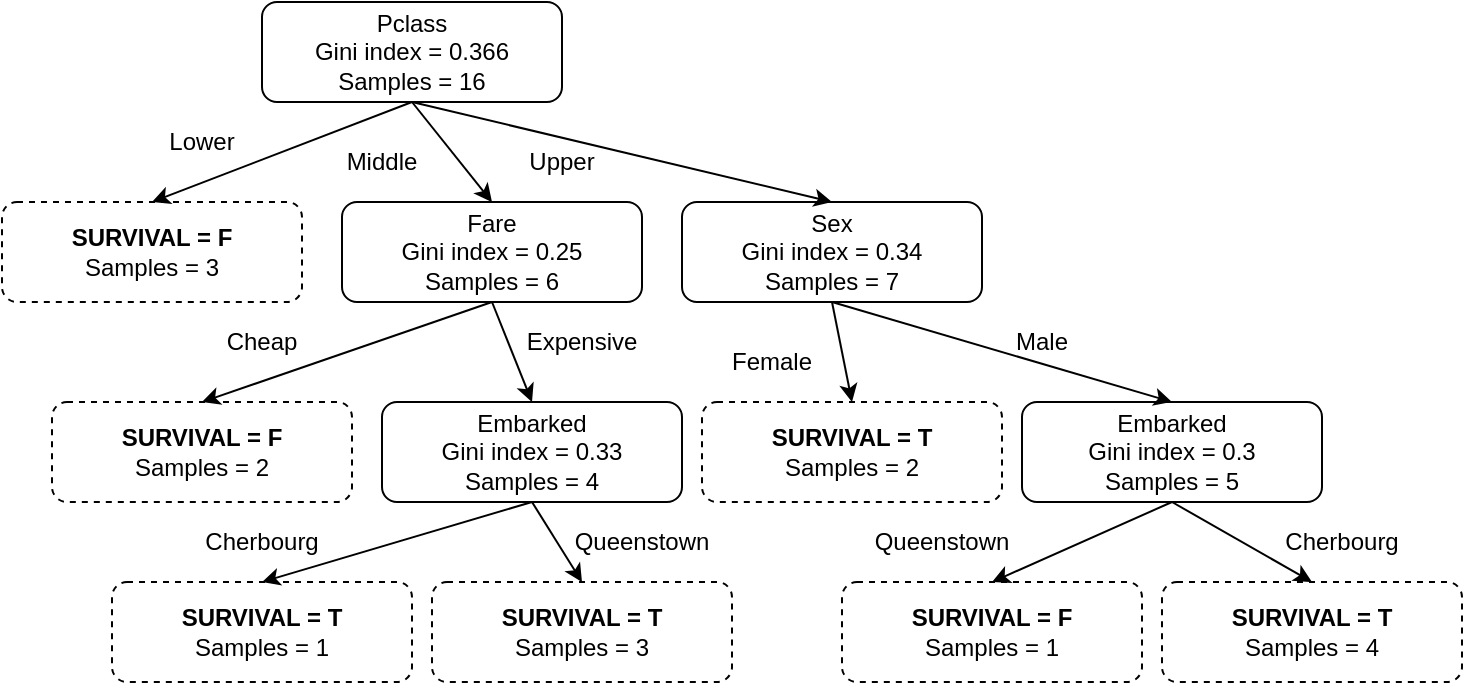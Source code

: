 <mxfile version="14.4.3" type="device"><diagram id="RorG5CTd-TRmkQbzr0Tp" name="Page-1"><mxGraphModel dx="946" dy="556" grid="1" gridSize="10" guides="1" tooltips="1" connect="1" arrows="1" fold="1" page="1" pageScale="1" pageWidth="850" pageHeight="1100" math="0" shadow="0"><root><mxCell id="0"/><mxCell id="1" parent="0"/><mxCell id="hfhvBXsfaU-fCaeUosNV-1" value="&lt;div&gt;Pclass&lt;/div&gt;&lt;div&gt;Gini index = 0.366&lt;/div&gt;&lt;div&gt;Samples = 16&lt;br&gt;&lt;/div&gt;" style="rounded=1;whiteSpace=wrap;html=1;" vertex="1" parent="1"><mxGeometry x="160" y="40" width="150" height="50" as="geometry"/></mxCell><mxCell id="hfhvBXsfaU-fCaeUosNV-2" value="&lt;div&gt;&lt;b&gt;SURVIVAL = F&lt;/b&gt;&lt;br&gt;&lt;/div&gt;&lt;div&gt;Samples = 3&lt;/div&gt;" style="rounded=1;whiteSpace=wrap;html=1;dashed=1;" vertex="1" parent="1"><mxGeometry x="30" y="140" width="150" height="50" as="geometry"/></mxCell><mxCell id="hfhvBXsfaU-fCaeUosNV-3" value="" style="endArrow=classic;html=1;exitX=0.5;exitY=1;exitDx=0;exitDy=0;entryX=0.5;entryY=0;entryDx=0;entryDy=0;" edge="1" parent="1" source="hfhvBXsfaU-fCaeUosNV-1" target="hfhvBXsfaU-fCaeUosNV-2"><mxGeometry width="50" height="50" relative="1" as="geometry"><mxPoint x="220" y="320" as="sourcePoint"/><mxPoint x="270" y="270" as="targetPoint"/></mxGeometry></mxCell><mxCell id="hfhvBXsfaU-fCaeUosNV-4" value="Lower" style="text;html=1;strokeColor=none;fillColor=none;align=center;verticalAlign=middle;whiteSpace=wrap;rounded=0;" vertex="1" parent="1"><mxGeometry x="110" y="100" width="40" height="20" as="geometry"/></mxCell><mxCell id="hfhvBXsfaU-fCaeUosNV-5" value="&lt;div&gt;Fare&lt;br&gt;&lt;/div&gt;&lt;div&gt;Gini index = 0.25&lt;br&gt;&lt;/div&gt;&lt;div&gt;Samples = 6&lt;br&gt;&lt;/div&gt;" style="rounded=1;whiteSpace=wrap;html=1;" vertex="1" parent="1"><mxGeometry x="200" y="140" width="150" height="50" as="geometry"/></mxCell><mxCell id="hfhvBXsfaU-fCaeUosNV-6" value="Sex&lt;div&gt;Gini index = 0.34&lt;br&gt;&lt;/div&gt;&lt;div&gt;Samples = 7&lt;/div&gt;" style="rounded=1;whiteSpace=wrap;html=1;" vertex="1" parent="1"><mxGeometry x="370" y="140" width="150" height="50" as="geometry"/></mxCell><mxCell id="hfhvBXsfaU-fCaeUosNV-7" value="" style="endArrow=classic;html=1;exitX=0.5;exitY=1;exitDx=0;exitDy=0;entryX=0.5;entryY=0;entryDx=0;entryDy=0;" edge="1" parent="1" source="hfhvBXsfaU-fCaeUosNV-1" target="hfhvBXsfaU-fCaeUosNV-5"><mxGeometry width="50" height="50" relative="1" as="geometry"><mxPoint x="245" y="100" as="sourcePoint"/><mxPoint x="115" y="150" as="targetPoint"/></mxGeometry></mxCell><mxCell id="hfhvBXsfaU-fCaeUosNV-8" value="" style="endArrow=classic;html=1;exitX=0.5;exitY=1;exitDx=0;exitDy=0;entryX=0.5;entryY=0;entryDx=0;entryDy=0;" edge="1" parent="1" source="hfhvBXsfaU-fCaeUosNV-1" target="hfhvBXsfaU-fCaeUosNV-6"><mxGeometry width="50" height="50" relative="1" as="geometry"><mxPoint x="255" y="110" as="sourcePoint"/><mxPoint x="125" y="160" as="targetPoint"/></mxGeometry></mxCell><mxCell id="hfhvBXsfaU-fCaeUosNV-9" value="Middle" style="text;html=1;strokeColor=none;fillColor=none;align=center;verticalAlign=middle;whiteSpace=wrap;rounded=0;" vertex="1" parent="1"><mxGeometry x="200" y="110" width="40" height="20" as="geometry"/></mxCell><mxCell id="hfhvBXsfaU-fCaeUosNV-10" value="Upper" style="text;html=1;strokeColor=none;fillColor=none;align=center;verticalAlign=middle;whiteSpace=wrap;rounded=0;" vertex="1" parent="1"><mxGeometry x="290" y="110" width="40" height="20" as="geometry"/></mxCell><mxCell id="hfhvBXsfaU-fCaeUosNV-11" value="&lt;div&gt;&lt;b&gt;SURVIVAL = F&lt;/b&gt;&lt;br&gt;&lt;/div&gt;&lt;div&gt;Samples = 2&lt;br&gt;&lt;/div&gt;" style="rounded=1;whiteSpace=wrap;html=1;dashed=1;" vertex="1" parent="1"><mxGeometry x="55" y="240" width="150" height="50" as="geometry"/></mxCell><mxCell id="hfhvBXsfaU-fCaeUosNV-12" value="Embarked&lt;div&gt;Gini index = 0.33&lt;br&gt;&lt;/div&gt;&lt;div&gt;Samples = 4&lt;br&gt;&lt;/div&gt;" style="rounded=1;whiteSpace=wrap;html=1;" vertex="1" parent="1"><mxGeometry x="220" y="240" width="150" height="50" as="geometry"/></mxCell><mxCell id="hfhvBXsfaU-fCaeUosNV-13" value="" style="endArrow=classic;html=1;entryX=0.5;entryY=0;entryDx=0;entryDy=0;exitX=0.5;exitY=1;exitDx=0;exitDy=0;" edge="1" parent="1" source="hfhvBXsfaU-fCaeUosNV-5" target="hfhvBXsfaU-fCaeUosNV-11"><mxGeometry width="50" height="50" relative="1" as="geometry"><mxPoint x="280" y="190" as="sourcePoint"/><mxPoint x="150" y="240" as="targetPoint"/></mxGeometry></mxCell><mxCell id="hfhvBXsfaU-fCaeUosNV-14" value="Cheap" style="text;html=1;strokeColor=none;fillColor=none;align=center;verticalAlign=middle;whiteSpace=wrap;rounded=0;" vertex="1" parent="1"><mxGeometry x="140" y="200" width="40" height="20" as="geometry"/></mxCell><mxCell id="hfhvBXsfaU-fCaeUosNV-15" value="" style="endArrow=classic;html=1;entryX=0.5;entryY=0;entryDx=0;entryDy=0;exitX=0.5;exitY=1;exitDx=0;exitDy=0;" edge="1" parent="1" source="hfhvBXsfaU-fCaeUosNV-5" target="hfhvBXsfaU-fCaeUosNV-12"><mxGeometry width="50" height="50" relative="1" as="geometry"><mxPoint x="290" y="200" as="sourcePoint"/><mxPoint x="140" y="250" as="targetPoint"/></mxGeometry></mxCell><mxCell id="hfhvBXsfaU-fCaeUosNV-16" value="Expensive" style="text;html=1;strokeColor=none;fillColor=none;align=center;verticalAlign=middle;whiteSpace=wrap;rounded=0;" vertex="1" parent="1"><mxGeometry x="300" y="200" width="40" height="20" as="geometry"/></mxCell><mxCell id="hfhvBXsfaU-fCaeUosNV-17" value="&lt;b&gt;SURVIVAL = T&lt;/b&gt;&lt;br&gt;&lt;div&gt;Samples = 1&lt;br&gt;&lt;/div&gt;" style="rounded=1;whiteSpace=wrap;html=1;dashed=1;" vertex="1" parent="1"><mxGeometry x="85" y="330" width="150" height="50" as="geometry"/></mxCell><mxCell id="hfhvBXsfaU-fCaeUosNV-18" value="&lt;b&gt;SURVIVAL = T&lt;/b&gt;&lt;br&gt;&lt;div&gt;Samples = 3&lt;br&gt;&lt;/div&gt;" style="rounded=1;whiteSpace=wrap;html=1;dashed=1;" vertex="1" parent="1"><mxGeometry x="245" y="330" width="150" height="50" as="geometry"/></mxCell><mxCell id="hfhvBXsfaU-fCaeUosNV-19" value="" style="endArrow=classic;html=1;entryX=0.5;entryY=0;entryDx=0;entryDy=0;exitX=0.5;exitY=1;exitDx=0;exitDy=0;" edge="1" parent="1" source="hfhvBXsfaU-fCaeUosNV-12" target="hfhvBXsfaU-fCaeUosNV-17"><mxGeometry width="50" height="50" relative="1" as="geometry"><mxPoint x="275" y="290" as="sourcePoint"/><mxPoint x="130" y="340" as="targetPoint"/></mxGeometry></mxCell><mxCell id="hfhvBXsfaU-fCaeUosNV-20" value="" style="endArrow=classic;html=1;entryX=0.5;entryY=0;entryDx=0;entryDy=0;exitX=0.5;exitY=1;exitDx=0;exitDy=0;" edge="1" parent="1" source="hfhvBXsfaU-fCaeUosNV-12" target="hfhvBXsfaU-fCaeUosNV-18"><mxGeometry width="50" height="50" relative="1" as="geometry"><mxPoint x="295" y="210" as="sourcePoint"/><mxPoint x="150" y="260" as="targetPoint"/></mxGeometry></mxCell><mxCell id="hfhvBXsfaU-fCaeUosNV-21" value="Cherbourg" style="text;html=1;strokeColor=none;fillColor=none;align=center;verticalAlign=middle;whiteSpace=wrap;rounded=0;" vertex="1" parent="1"><mxGeometry x="140" y="300" width="40" height="20" as="geometry"/></mxCell><mxCell id="hfhvBXsfaU-fCaeUosNV-22" value="Queenstown" style="text;html=1;strokeColor=none;fillColor=none;align=center;verticalAlign=middle;whiteSpace=wrap;rounded=0;" vertex="1" parent="1"><mxGeometry x="330" y="300" width="40" height="20" as="geometry"/></mxCell><mxCell id="hfhvBXsfaU-fCaeUosNV-23" value="&lt;b&gt;SURVIVAL = T&lt;/b&gt;&lt;br&gt;&lt;div&gt;Samples = 2&lt;br&gt;&lt;/div&gt;" style="rounded=1;whiteSpace=wrap;html=1;dashed=1;" vertex="1" parent="1"><mxGeometry x="380" y="240" width="150" height="50" as="geometry"/></mxCell><mxCell id="hfhvBXsfaU-fCaeUosNV-24" value="" style="endArrow=classic;html=1;entryX=0.5;entryY=0;entryDx=0;entryDy=0;exitX=0.5;exitY=1;exitDx=0;exitDy=0;" edge="1" parent="1" source="hfhvBXsfaU-fCaeUosNV-6" target="hfhvBXsfaU-fCaeUosNV-23"><mxGeometry width="50" height="50" relative="1" as="geometry"><mxPoint x="285" y="200" as="sourcePoint"/><mxPoint x="140" y="250" as="targetPoint"/></mxGeometry></mxCell><mxCell id="hfhvBXsfaU-fCaeUosNV-25" value="Female" style="text;html=1;strokeColor=none;fillColor=none;align=center;verticalAlign=middle;whiteSpace=wrap;rounded=0;" vertex="1" parent="1"><mxGeometry x="395" y="210" width="40" height="20" as="geometry"/></mxCell><mxCell id="hfhvBXsfaU-fCaeUosNV-27" value="Embarked&lt;br&gt;&lt;div&gt;Gini index = 0.3&lt;br&gt;&lt;/div&gt;&lt;div&gt;Samples = 5&lt;br&gt;&lt;/div&gt;" style="rounded=1;whiteSpace=wrap;html=1;" vertex="1" parent="1"><mxGeometry x="540" y="240" width="150" height="50" as="geometry"/></mxCell><mxCell id="hfhvBXsfaU-fCaeUosNV-28" value="" style="endArrow=classic;html=1;entryX=0.5;entryY=0;entryDx=0;entryDy=0;exitX=0.5;exitY=1;exitDx=0;exitDy=0;" edge="1" parent="1" source="hfhvBXsfaU-fCaeUosNV-6" target="hfhvBXsfaU-fCaeUosNV-27"><mxGeometry width="50" height="50" relative="1" as="geometry"><mxPoint x="455" y="200" as="sourcePoint"/><mxPoint x="465" y="250" as="targetPoint"/></mxGeometry></mxCell><mxCell id="hfhvBXsfaU-fCaeUosNV-29" value="Male" style="text;html=1;strokeColor=none;fillColor=none;align=center;verticalAlign=middle;whiteSpace=wrap;rounded=0;" vertex="1" parent="1"><mxGeometry x="530" y="200" width="40" height="20" as="geometry"/></mxCell><mxCell id="hfhvBXsfaU-fCaeUosNV-30" value="&lt;b&gt;SURVIVAL = F&lt;/b&gt;&lt;br&gt;&lt;div&gt;Samples = 1&lt;br&gt;&lt;/div&gt;" style="rounded=1;whiteSpace=wrap;html=1;dashed=1;" vertex="1" parent="1"><mxGeometry x="450" y="330" width="150" height="50" as="geometry"/></mxCell><mxCell id="hfhvBXsfaU-fCaeUosNV-31" value="&lt;b&gt;SURVIVAL = T&lt;/b&gt;&lt;br&gt;&lt;div&gt;Samples = 4&lt;br&gt;&lt;/div&gt;" style="rounded=1;whiteSpace=wrap;html=1;dashed=1;" vertex="1" parent="1"><mxGeometry x="610" y="330" width="150" height="50" as="geometry"/></mxCell><mxCell id="hfhvBXsfaU-fCaeUosNV-32" value="" style="endArrow=classic;html=1;entryX=0.5;entryY=0;entryDx=0;entryDy=0;exitX=0.5;exitY=1;exitDx=0;exitDy=0;" edge="1" parent="1" source="hfhvBXsfaU-fCaeUosNV-27" target="hfhvBXsfaU-fCaeUosNV-30"><mxGeometry width="50" height="50" relative="1" as="geometry"><mxPoint x="455" y="200" as="sourcePoint"/><mxPoint x="465" y="250" as="targetPoint"/></mxGeometry></mxCell><mxCell id="hfhvBXsfaU-fCaeUosNV-33" value="" style="endArrow=classic;html=1;entryX=0.5;entryY=0;entryDx=0;entryDy=0;exitX=0.5;exitY=1;exitDx=0;exitDy=0;" edge="1" parent="1" source="hfhvBXsfaU-fCaeUosNV-27" target="hfhvBXsfaU-fCaeUosNV-31"><mxGeometry width="50" height="50" relative="1" as="geometry"><mxPoint x="465" y="210" as="sourcePoint"/><mxPoint x="475" y="260" as="targetPoint"/></mxGeometry></mxCell><mxCell id="hfhvBXsfaU-fCaeUosNV-34" value="Queenstown" style="text;html=1;strokeColor=none;fillColor=none;align=center;verticalAlign=middle;whiteSpace=wrap;rounded=0;" vertex="1" parent="1"><mxGeometry x="480" y="300" width="40" height="20" as="geometry"/></mxCell><mxCell id="hfhvBXsfaU-fCaeUosNV-35" value="Cherbourg" style="text;html=1;strokeColor=none;fillColor=none;align=center;verticalAlign=middle;whiteSpace=wrap;rounded=0;" vertex="1" parent="1"><mxGeometry x="680" y="300" width="40" height="20" as="geometry"/></mxCell></root></mxGraphModel></diagram></mxfile>